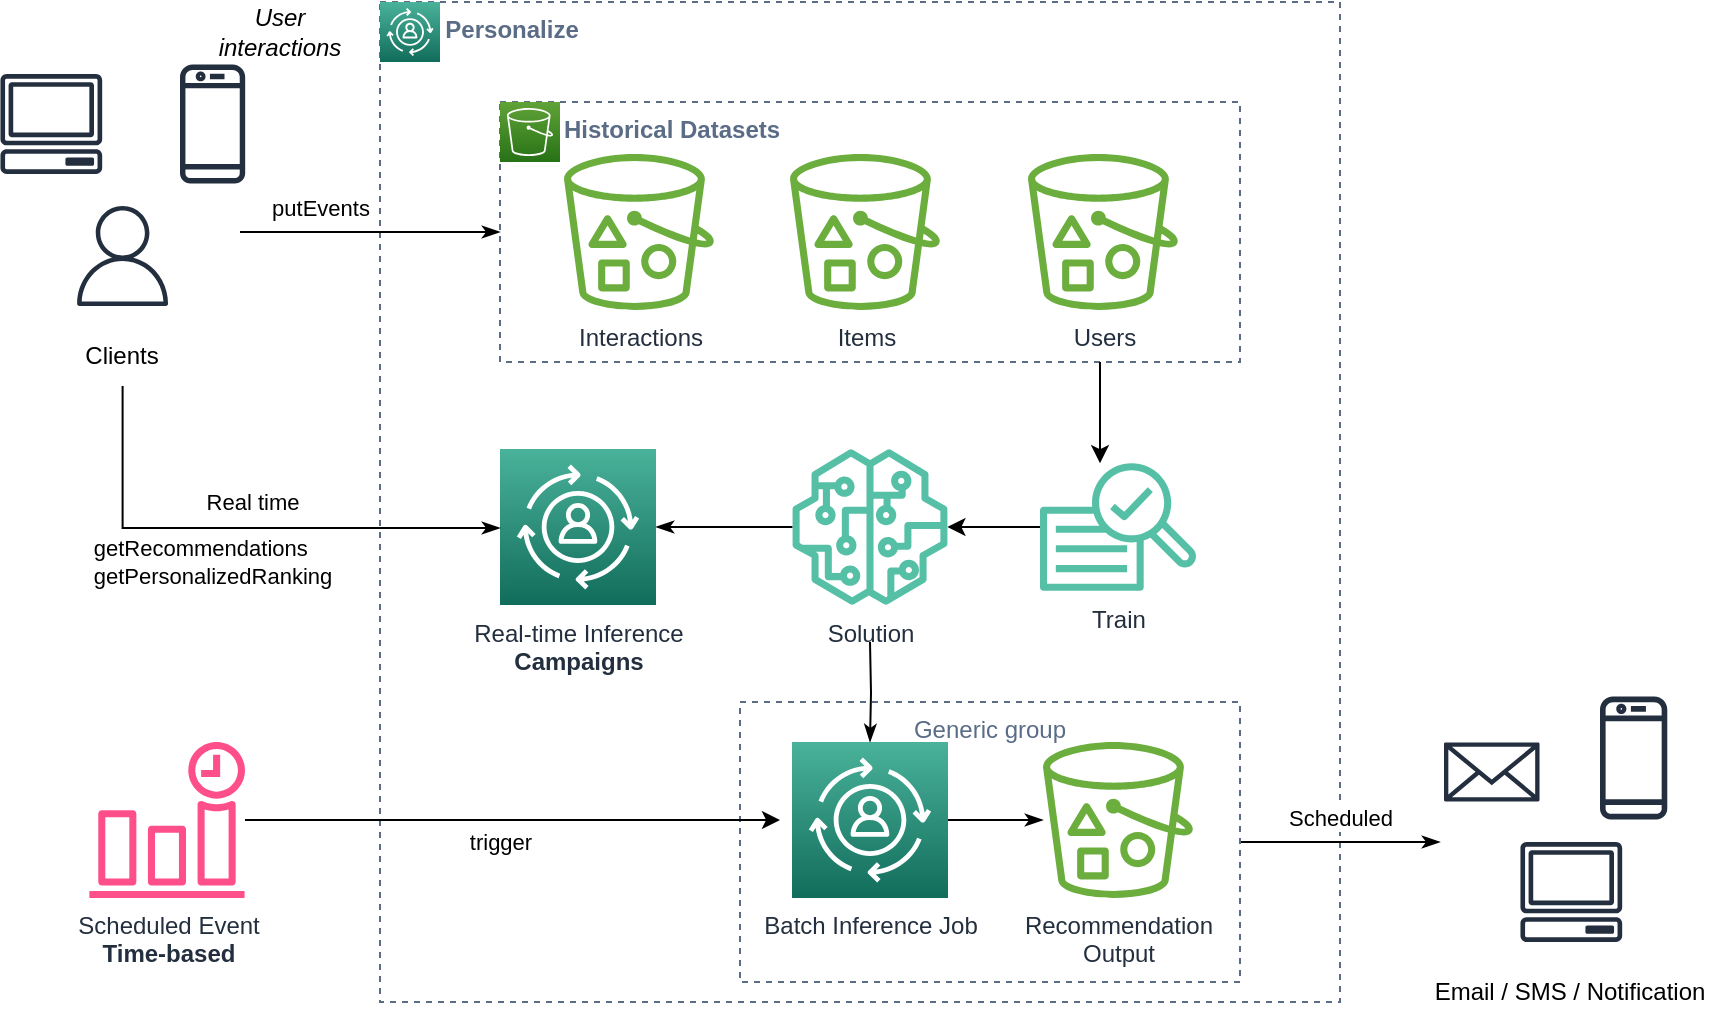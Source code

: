 <mxfile version="15.5.2" type="github">
  <diagram id="xUoj9RPcD3D4wsji0dsL" name="Page-1">
    <mxGraphModel dx="1422" dy="794" grid="1" gridSize="10" guides="1" tooltips="1" connect="1" arrows="1" fold="1" page="1" pageScale="1" pageWidth="850" pageHeight="1100" math="0" shadow="0">
      <root>
        <mxCell id="0" />
        <mxCell id="1" parent="0" />
        <mxCell id="Nxgp4-7IpZYQWayNXJpq-1" value="AWS Personalize" style="fillColor=none;strokeColor=#5A6C86;dashed=1;verticalAlign=top;fontStyle=1;fontColor=#5A6C86;align=left;" parent="1" vertex="1">
          <mxGeometry x="240" y="70" width="480" height="500" as="geometry" />
        </mxCell>
        <mxCell id="Nxgp4-7IpZYQWayNXJpq-2" value="" style="sketch=0;points=[[0,0,0],[0.25,0,0],[0.5,0,0],[0.75,0,0],[1,0,0],[0,1,0],[0.25,1,0],[0.5,1,0],[0.75,1,0],[1,1,0],[0,0.25,0],[0,0.5,0],[0,0.75,0],[1,0.25,0],[1,0.5,0],[1,0.75,0]];outlineConnect=0;fontColor=#232F3E;gradientColor=#4AB29A;gradientDirection=north;fillColor=#116D5B;strokeColor=#ffffff;dashed=0;verticalLabelPosition=bottom;verticalAlign=top;align=center;html=1;fontSize=12;fontStyle=0;aspect=fixed;shape=mxgraph.aws4.resourceIcon;resIcon=mxgraph.aws4.personalize;" parent="1" vertex="1">
          <mxGeometry x="240" y="70" width="30" height="30" as="geometry" />
        </mxCell>
        <mxCell id="Nxgp4-7IpZYQWayNXJpq-13" style="edgeStyle=orthogonalEdgeStyle;rounded=0;orthogonalLoop=1;jettySize=auto;html=1;" parent="1" source="Nxgp4-7IpZYQWayNXJpq-8" target="Nxgp4-7IpZYQWayNXJpq-12" edge="1">
          <mxGeometry relative="1" as="geometry" />
        </mxCell>
        <mxCell id="Nxgp4-7IpZYQWayNXJpq-8" value="Train" style="sketch=0;outlineConnect=0;fontColor=#232F3E;gradientColor=none;fillColor=#56C0A7;strokeColor=none;dashed=0;verticalLabelPosition=bottom;verticalAlign=top;align=center;html=1;fontSize=12;fontStyle=0;aspect=fixed;pointerEvents=1;shape=mxgraph.aws4.sagemaker_train;" parent="1" vertex="1">
          <mxGeometry x="570" y="300" width="78" height="65" as="geometry" />
        </mxCell>
        <mxCell id="Nxgp4-7IpZYQWayNXJpq-9" value="" style="group" parent="1" vertex="1" connectable="0">
          <mxGeometry x="300" y="120" width="370" height="130" as="geometry" />
        </mxCell>
        <mxCell id="Nxgp4-7IpZYQWayNXJpq-3" value="Historical Datasets" style="fillColor=none;strokeColor=#5A6C86;dashed=1;verticalAlign=top;fontStyle=1;fontColor=#5A6C86;align=left;spacingLeft=30;" parent="Nxgp4-7IpZYQWayNXJpq-9" vertex="1">
          <mxGeometry width="370" height="130" as="geometry" />
        </mxCell>
        <mxCell id="Nxgp4-7IpZYQWayNXJpq-4" value="Interactions" style="sketch=0;outlineConnect=0;fontColor=#232F3E;gradientColor=none;fillColor=#6CAE3E;strokeColor=none;dashed=0;verticalLabelPosition=bottom;verticalAlign=top;align=center;html=1;fontSize=12;fontStyle=0;aspect=fixed;pointerEvents=1;shape=mxgraph.aws4.bucket_with_objects;" parent="Nxgp4-7IpZYQWayNXJpq-9" vertex="1">
          <mxGeometry x="32" y="26" width="75" height="78" as="geometry" />
        </mxCell>
        <mxCell id="Nxgp4-7IpZYQWayNXJpq-5" value="Items" style="sketch=0;outlineConnect=0;fontColor=#232F3E;gradientColor=none;fillColor=#6CAE3E;strokeColor=none;dashed=0;verticalLabelPosition=bottom;verticalAlign=top;align=center;html=1;fontSize=12;fontStyle=0;aspect=fixed;pointerEvents=1;shape=mxgraph.aws4.bucket_with_objects;" parent="Nxgp4-7IpZYQWayNXJpq-9" vertex="1">
          <mxGeometry x="145" y="26" width="75" height="78" as="geometry" />
        </mxCell>
        <mxCell id="Nxgp4-7IpZYQWayNXJpq-6" value="Users" style="sketch=0;outlineConnect=0;fontColor=#232F3E;gradientColor=none;fillColor=#6CAE3E;strokeColor=none;dashed=0;verticalLabelPosition=bottom;verticalAlign=top;align=center;html=1;fontSize=12;fontStyle=0;aspect=fixed;pointerEvents=1;shape=mxgraph.aws4.bucket_with_objects;" parent="Nxgp4-7IpZYQWayNXJpq-9" vertex="1">
          <mxGeometry x="264" y="26" width="75" height="78" as="geometry" />
        </mxCell>
        <mxCell id="Nxgp4-7IpZYQWayNXJpq-7" value="" style="sketch=0;points=[[0,0,0],[0.25,0,0],[0.5,0,0],[0.75,0,0],[1,0,0],[0,1,0],[0.25,1,0],[0.5,1,0],[0.75,1,0],[1,1,0],[0,0.25,0],[0,0.5,0],[0,0.75,0],[1,0.25,0],[1,0.5,0],[1,0.75,0]];outlineConnect=0;fontColor=#232F3E;gradientColor=#60A337;gradientDirection=north;fillColor=#277116;strokeColor=#ffffff;dashed=0;verticalLabelPosition=bottom;verticalAlign=top;align=center;html=1;fontSize=12;fontStyle=0;aspect=fixed;shape=mxgraph.aws4.resourceIcon;resIcon=mxgraph.aws4.s3;" parent="Nxgp4-7IpZYQWayNXJpq-9" vertex="1">
          <mxGeometry width="30" height="30" as="geometry" />
        </mxCell>
        <mxCell id="Nxgp4-7IpZYQWayNXJpq-10" style="edgeStyle=orthogonalEdgeStyle;rounded=0;orthogonalLoop=1;jettySize=auto;html=1;" parent="1" source="Nxgp4-7IpZYQWayNXJpq-3" target="Nxgp4-7IpZYQWayNXJpq-8" edge="1">
          <mxGeometry relative="1" as="geometry">
            <Array as="points">
              <mxPoint x="600" y="270" />
              <mxPoint x="600" y="270" />
            </Array>
          </mxGeometry>
        </mxCell>
        <mxCell id="Nxgp4-7IpZYQWayNXJpq-25" style="edgeStyle=orthogonalEdgeStyle;rounded=0;orthogonalLoop=1;jettySize=auto;html=1;startArrow=none;startFill=0;endArrow=classicThin;endFill=1;" parent="1" source="Nxgp4-7IpZYQWayNXJpq-12" target="Nxgp4-7IpZYQWayNXJpq-14" edge="1">
          <mxGeometry relative="1" as="geometry" />
        </mxCell>
        <mxCell id="Nxgp4-7IpZYQWayNXJpq-27" style="edgeStyle=orthogonalEdgeStyle;rounded=0;orthogonalLoop=1;jettySize=auto;html=1;startArrow=none;startFill=0;endArrow=classicThin;endFill=1;" parent="1" target="Nxgp4-7IpZYQWayNXJpq-26" edge="1">
          <mxGeometry relative="1" as="geometry">
            <mxPoint x="485" y="390" as="sourcePoint" />
          </mxGeometry>
        </mxCell>
        <mxCell id="Nxgp4-7IpZYQWayNXJpq-12" value="Solution" style="sketch=0;outlineConnect=0;fontColor=#232F3E;gradientColor=none;fillColor=#56C0A7;strokeColor=none;dashed=0;verticalLabelPosition=bottom;verticalAlign=top;align=center;html=1;fontSize=12;fontStyle=0;aspect=fixed;pointerEvents=1;shape=mxgraph.aws4.sagemaker_model;" parent="1" vertex="1">
          <mxGeometry x="446" y="293.5" width="78" height="78" as="geometry" />
        </mxCell>
        <mxCell id="Nxgp4-7IpZYQWayNXJpq-14" value="Real-time Inference&lt;br&gt;&lt;b&gt;Campaigns&lt;/b&gt;" style="sketch=0;points=[[0,0,0],[0.25,0,0],[0.5,0,0],[0.75,0,0],[1,0,0],[0,1,0],[0.25,1,0],[0.5,1,0],[0.75,1,0],[1,1,0],[0,0.25,0],[0,0.5,0],[0,0.75,0],[1,0.25,0],[1,0.5,0],[1,0.75,0]];outlineConnect=0;fontColor=#232F3E;gradientColor=#4AB29A;gradientDirection=north;fillColor=#116D5B;strokeColor=#ffffff;dashed=0;verticalLabelPosition=bottom;verticalAlign=top;align=center;html=1;fontSize=12;fontStyle=0;aspect=fixed;shape=mxgraph.aws4.resourceIcon;resIcon=mxgraph.aws4.personalize;" parent="1" vertex="1">
          <mxGeometry x="300" y="293.5" width="78" height="78" as="geometry" />
        </mxCell>
        <mxCell id="Nxgp4-7IpZYQWayNXJpq-22" value="" style="group" parent="1" vertex="1" connectable="0">
          <mxGeometry x="50" y="100" width="122.59" height="162" as="geometry" />
        </mxCell>
        <mxCell id="Nxgp4-7IpZYQWayNXJpq-20" value="" style="group" parent="Nxgp4-7IpZYQWayNXJpq-22" vertex="1" connectable="0">
          <mxGeometry width="122.59" height="122" as="geometry" />
        </mxCell>
        <mxCell id="Nxgp4-7IpZYQWayNXJpq-15" value="" style="sketch=0;outlineConnect=0;fontColor=#232F3E;gradientColor=none;fillColor=#232F3E;strokeColor=none;dashed=0;verticalLabelPosition=bottom;verticalAlign=top;align=center;html=1;fontSize=12;fontStyle=0;aspect=fixed;pointerEvents=1;shape=mxgraph.aws4.client;" parent="Nxgp4-7IpZYQWayNXJpq-20" vertex="1">
          <mxGeometry y="6" width="51.32" height="50" as="geometry" />
        </mxCell>
        <mxCell id="Nxgp4-7IpZYQWayNXJpq-16" value="" style="sketch=0;outlineConnect=0;fontColor=#232F3E;gradientColor=none;fillColor=#232F3E;strokeColor=none;dashed=0;verticalLabelPosition=bottom;verticalAlign=top;align=center;html=1;fontSize=12;fontStyle=0;aspect=fixed;pointerEvents=1;shape=mxgraph.aws4.mobile_client;" parent="Nxgp4-7IpZYQWayNXJpq-20" vertex="1">
          <mxGeometry x="90" width="32.59" height="62" as="geometry" />
        </mxCell>
        <mxCell id="Nxgp4-7IpZYQWayNXJpq-17" value="" style="sketch=0;outlineConnect=0;fontColor=#232F3E;gradientColor=none;fillColor=#232F3E;strokeColor=none;dashed=0;verticalLabelPosition=bottom;verticalAlign=top;align=center;html=1;fontSize=12;fontStyle=0;aspect=fixed;pointerEvents=1;shape=mxgraph.aws4.user;" parent="Nxgp4-7IpZYQWayNXJpq-20" vertex="1">
          <mxGeometry x="36.3" y="72" width="50" height="50" as="geometry" />
        </mxCell>
        <mxCell id="Nxgp4-7IpZYQWayNXJpq-21" value="Clients" style="text;html=1;strokeColor=none;fillColor=none;align=center;verticalAlign=middle;whiteSpace=wrap;rounded=0;" parent="Nxgp4-7IpZYQWayNXJpq-22" vertex="1">
          <mxGeometry x="31.3" y="132" width="60" height="30" as="geometry" />
        </mxCell>
        <mxCell id="Nxgp4-7IpZYQWayNXJpq-24" style="edgeStyle=orthogonalEdgeStyle;rounded=0;orthogonalLoop=1;jettySize=auto;html=1;endArrow=none;endFill=0;startArrow=classicThin;startFill=1;" parent="1" source="Nxgp4-7IpZYQWayNXJpq-3" edge="1">
          <mxGeometry relative="1" as="geometry">
            <mxPoint x="170" y="185" as="targetPoint" />
          </mxGeometry>
        </mxCell>
        <mxCell id="St0PjcuG0-3ygbAYbCBl-1" value="putEvents" style="edgeLabel;html=1;align=center;verticalAlign=middle;resizable=0;points=[];" parent="Nxgp4-7IpZYQWayNXJpq-24" vertex="1" connectable="0">
          <mxGeometry x="0.185" y="3" relative="1" as="geometry">
            <mxPoint x="-13" y="-16" as="offset" />
          </mxGeometry>
        </mxCell>
        <mxCell id="Nxgp4-7IpZYQWayNXJpq-29" style="edgeStyle=orthogonalEdgeStyle;rounded=0;orthogonalLoop=1;jettySize=auto;html=1;startArrow=none;startFill=0;endArrow=classicThin;endFill=1;" parent="1" source="Nxgp4-7IpZYQWayNXJpq-26" target="Nxgp4-7IpZYQWayNXJpq-28" edge="1">
          <mxGeometry relative="1" as="geometry" />
        </mxCell>
        <mxCell id="Nxgp4-7IpZYQWayNXJpq-26" value="Batch Inference Job" style="sketch=0;points=[[0,0,0],[0.25,0,0],[0.5,0,0],[0.75,0,0],[1,0,0],[0,1,0],[0.25,1,0],[0.5,1,0],[0.75,1,0],[1,1,0],[0,0.25,0],[0,0.5,0],[0,0.75,0],[1,0.25,0],[1,0.5,0],[1,0.75,0]];outlineConnect=0;fontColor=#232F3E;gradientColor=#4AB29A;gradientDirection=north;fillColor=#116D5B;strokeColor=#ffffff;dashed=0;verticalLabelPosition=bottom;verticalAlign=top;align=center;html=1;fontSize=12;fontStyle=0;aspect=fixed;shape=mxgraph.aws4.resourceIcon;resIcon=mxgraph.aws4.personalize;" parent="1" vertex="1">
          <mxGeometry x="446" y="440" width="78" height="78" as="geometry" />
        </mxCell>
        <mxCell id="Nxgp4-7IpZYQWayNXJpq-28" value="Recommendation&lt;br&gt;Output" style="sketch=0;outlineConnect=0;fontColor=#232F3E;gradientColor=none;fillColor=#6CAE3E;strokeColor=none;dashed=0;verticalLabelPosition=bottom;verticalAlign=top;align=center;html=1;fontSize=12;fontStyle=0;aspect=fixed;pointerEvents=1;shape=mxgraph.aws4.bucket_with_objects;" parent="1" vertex="1">
          <mxGeometry x="571.5" y="440" width="75" height="78" as="geometry" />
        </mxCell>
        <mxCell id="Nxgp4-7IpZYQWayNXJpq-30" style="edgeStyle=orthogonalEdgeStyle;rounded=0;orthogonalLoop=1;jettySize=auto;html=1;startArrow=none;startFill=0;endArrow=classicThin;endFill=1;exitX=0.5;exitY=1;exitDx=0;exitDy=0;" parent="1" source="Nxgp4-7IpZYQWayNXJpq-21" target="Nxgp4-7IpZYQWayNXJpq-14" edge="1">
          <mxGeometry relative="1" as="geometry">
            <mxPoint x="111" y="270" as="sourcePoint" />
            <Array as="points">
              <mxPoint x="111" y="333" />
            </Array>
          </mxGeometry>
        </mxCell>
        <mxCell id="Nxgp4-7IpZYQWayNXJpq-32" value="&lt;div style=&quot;text-align: left&quot;&gt;getRecommendations&lt;/div&gt;&lt;div style=&quot;text-align: left&quot;&gt;getPersonalizedRanking&lt;/div&gt;" style="edgeLabel;html=1;align=center;verticalAlign=middle;resizable=0;points=[];fontColor=none;" parent="Nxgp4-7IpZYQWayNXJpq-30" vertex="1" connectable="0">
          <mxGeometry x="0.053" y="2" relative="1" as="geometry">
            <mxPoint x="-21" y="19" as="offset" />
          </mxGeometry>
        </mxCell>
        <mxCell id="St0PjcuG0-3ygbAYbCBl-2" value="Real time" style="edgeLabel;html=1;align=center;verticalAlign=middle;resizable=0;points=[];" parent="Nxgp4-7IpZYQWayNXJpq-30" vertex="1" connectable="0">
          <mxGeometry x="0.045" y="1" relative="1" as="geometry">
            <mxPoint y="-12" as="offset" />
          </mxGeometry>
        </mxCell>
        <mxCell id="Nxgp4-7IpZYQWayNXJpq-36" value="" style="group" parent="1" vertex="1" connectable="0">
          <mxGeometry x="772" y="416" width="111.64" height="124" as="geometry" />
        </mxCell>
        <mxCell id="Nxgp4-7IpZYQWayNXJpq-33" value="" style="sketch=0;outlineConnect=0;fontColor=#232F3E;gradientColor=none;fillColor=#232F3E;strokeColor=none;dashed=0;verticalLabelPosition=bottom;verticalAlign=top;align=center;html=1;fontSize=12;fontStyle=0;aspect=fixed;pointerEvents=1;shape=mxgraph.aws4.email_2;labelBackgroundColor=none;labelBorderColor=none;" parent="Nxgp4-7IpZYQWayNXJpq-36" vertex="1">
          <mxGeometry y="24" width="47.76" height="30" as="geometry" />
        </mxCell>
        <mxCell id="Nxgp4-7IpZYQWayNXJpq-34" value="" style="sketch=0;outlineConnect=0;fontColor=#232F3E;gradientColor=none;fillColor=#232F3E;strokeColor=none;dashed=0;verticalLabelPosition=bottom;verticalAlign=top;align=center;html=1;fontSize=12;fontStyle=0;aspect=fixed;pointerEvents=1;shape=mxgraph.aws4.mobile_client;labelBackgroundColor=none;labelBorderColor=none;" parent="Nxgp4-7IpZYQWayNXJpq-36" vertex="1">
          <mxGeometry x="78" width="33.64" height="64" as="geometry" />
        </mxCell>
        <mxCell id="Nxgp4-7IpZYQWayNXJpq-35" value="" style="sketch=0;outlineConnect=0;fontColor=#232F3E;gradientColor=none;fillColor=#232F3E;strokeColor=none;dashed=0;verticalLabelPosition=bottom;verticalAlign=top;align=center;html=1;fontSize=12;fontStyle=0;aspect=fixed;pointerEvents=1;shape=mxgraph.aws4.client;labelBackgroundColor=none;labelBorderColor=none;" parent="Nxgp4-7IpZYQWayNXJpq-36" vertex="1">
          <mxGeometry x="38" y="74" width="51.32" height="50" as="geometry" />
        </mxCell>
        <mxCell id="Nxgp4-7IpZYQWayNXJpq-38" style="edgeStyle=orthogonalEdgeStyle;rounded=0;orthogonalLoop=1;jettySize=auto;html=1;fontColor=none;startArrow=none;startFill=0;endArrow=classicThin;endFill=1;" parent="1" source="Nxgp4-7IpZYQWayNXJpq-37" edge="1">
          <mxGeometry relative="1" as="geometry">
            <mxPoint x="770" y="490" as="targetPoint" />
          </mxGeometry>
        </mxCell>
        <mxCell id="St0PjcuG0-3ygbAYbCBl-3" value="Scheduled" style="edgeLabel;html=1;align=center;verticalAlign=middle;resizable=0;points=[];" parent="Nxgp4-7IpZYQWayNXJpq-38" vertex="1" connectable="0">
          <mxGeometry x="-0.28" y="1" relative="1" as="geometry">
            <mxPoint x="14" y="-11" as="offset" />
          </mxGeometry>
        </mxCell>
        <mxCell id="Nxgp4-7IpZYQWayNXJpq-37" value="Generic group" style="fillColor=none;strokeColor=#5A6C86;dashed=1;verticalAlign=top;fontStyle=0;fontColor=#5A6C86;labelBackgroundColor=none;labelBorderColor=none;" parent="1" vertex="1">
          <mxGeometry x="420" y="420" width="250" height="140" as="geometry" />
        </mxCell>
        <mxCell id="Nxgp4-7IpZYQWayNXJpq-39" value="Email / SMS / Notification" style="text;html=1;strokeColor=none;fillColor=none;align=center;verticalAlign=middle;whiteSpace=wrap;rounded=0;labelBackgroundColor=none;labelBorderColor=none;fontColor=none;" parent="1" vertex="1">
          <mxGeometry x="760" y="550" width="150" height="30" as="geometry" />
        </mxCell>
        <mxCell id="St0PjcuG0-3ygbAYbCBl-4" value="&lt;i&gt;User interactions&lt;/i&gt;" style="text;html=1;strokeColor=none;fillColor=none;align=center;verticalAlign=middle;whiteSpace=wrap;rounded=0;" parent="1" vertex="1">
          <mxGeometry x="160" y="70" width="60" height="30" as="geometry" />
        </mxCell>
        <mxCell id="Hpj1vyFHXg1Dc-uJ7HYS-2" style="edgeStyle=orthogonalEdgeStyle;rounded=0;orthogonalLoop=1;jettySize=auto;html=1;" edge="1" parent="1" source="Hpj1vyFHXg1Dc-uJ7HYS-1">
          <mxGeometry relative="1" as="geometry">
            <mxPoint x="440" y="479" as="targetPoint" />
          </mxGeometry>
        </mxCell>
        <mxCell id="Hpj1vyFHXg1Dc-uJ7HYS-3" value="trigger" style="edgeLabel;html=1;align=center;verticalAlign=middle;resizable=0;points=[];" vertex="1" connectable="0" parent="Hpj1vyFHXg1Dc-uJ7HYS-2">
          <mxGeometry x="-0.196" y="-2" relative="1" as="geometry">
            <mxPoint x="20" y="9" as="offset" />
          </mxGeometry>
        </mxCell>
        <mxCell id="Hpj1vyFHXg1Dc-uJ7HYS-1" value="Scheduled Event&lt;br&gt;&lt;b&gt;Time-based&lt;/b&gt;" style="sketch=0;outlineConnect=0;fontColor=#232F3E;gradientColor=none;fillColor=#FF4F8B;strokeColor=none;dashed=0;verticalLabelPosition=bottom;verticalAlign=top;align=center;html=1;fontSize=12;fontStyle=0;aspect=fixed;pointerEvents=1;shape=mxgraph.aws4.event_time_based;" vertex="1" parent="1">
          <mxGeometry x="94.59" y="440" width="78" height="78" as="geometry" />
        </mxCell>
      </root>
    </mxGraphModel>
  </diagram>
</mxfile>
